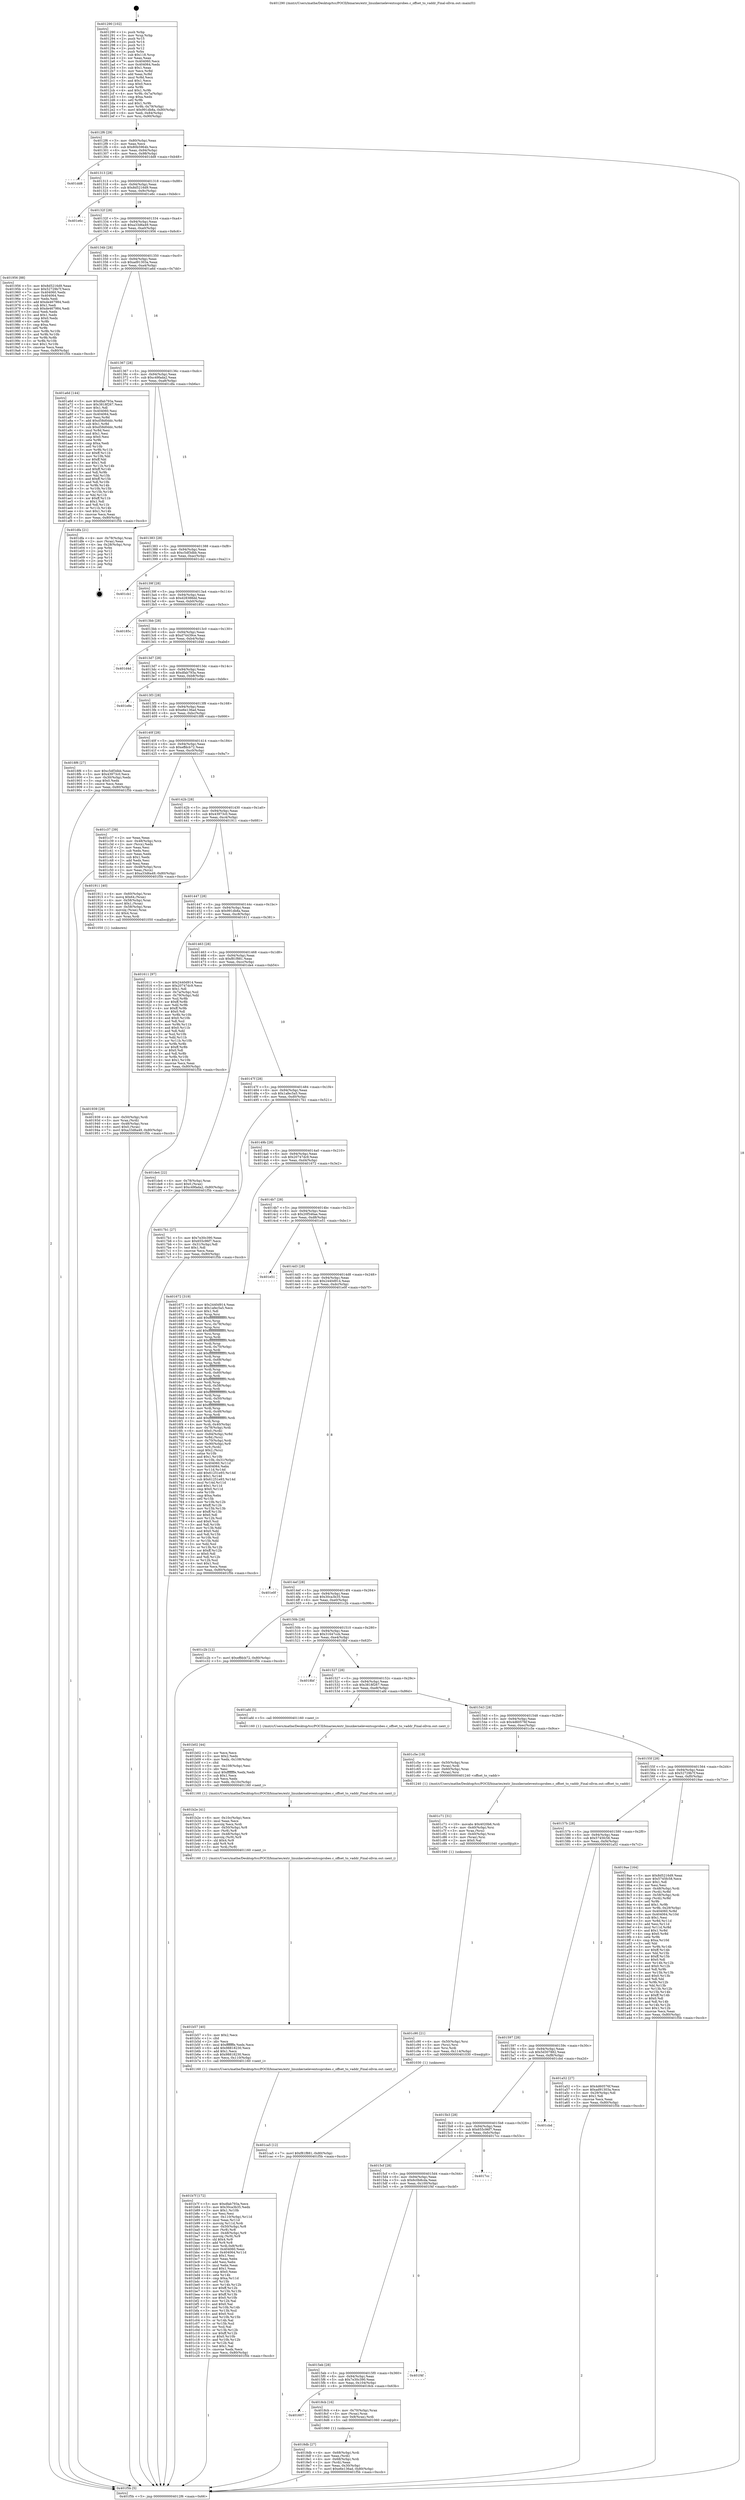 digraph "0x401290" {
  label = "0x401290 (/mnt/c/Users/mathe/Desktop/tcc/POCII/binaries/extr_linuxkerneleventsuprobes.c_offset_to_vaddr_Final-ollvm.out::main(0))"
  labelloc = "t"
  node[shape=record]

  Entry [label="",width=0.3,height=0.3,shape=circle,fillcolor=black,style=filled]
  "0x4012f6" [label="{
     0x4012f6 [29]\l
     | [instrs]\l
     &nbsp;&nbsp;0x4012f6 \<+3\>: mov -0x80(%rbp),%eax\l
     &nbsp;&nbsp;0x4012f9 \<+2\>: mov %eax,%ecx\l
     &nbsp;&nbsp;0x4012fb \<+6\>: sub $0x80b5964b,%ecx\l
     &nbsp;&nbsp;0x401301 \<+6\>: mov %eax,-0x94(%rbp)\l
     &nbsp;&nbsp;0x401307 \<+6\>: mov %ecx,-0x98(%rbp)\l
     &nbsp;&nbsp;0x40130d \<+6\>: je 0000000000401dd8 \<main+0xb48\>\l
  }"]
  "0x401dd8" [label="{
     0x401dd8\l
  }", style=dashed]
  "0x401313" [label="{
     0x401313 [28]\l
     | [instrs]\l
     &nbsp;&nbsp;0x401313 \<+5\>: jmp 0000000000401318 \<main+0x88\>\l
     &nbsp;&nbsp;0x401318 \<+6\>: mov -0x94(%rbp),%eax\l
     &nbsp;&nbsp;0x40131e \<+5\>: sub $0x8d5216d9,%eax\l
     &nbsp;&nbsp;0x401323 \<+6\>: mov %eax,-0x9c(%rbp)\l
     &nbsp;&nbsp;0x401329 \<+6\>: je 0000000000401e6c \<main+0xbdc\>\l
  }"]
  Exit [label="",width=0.3,height=0.3,shape=circle,fillcolor=black,style=filled,peripheries=2]
  "0x401e6c" [label="{
     0x401e6c\l
  }", style=dashed]
  "0x40132f" [label="{
     0x40132f [28]\l
     | [instrs]\l
     &nbsp;&nbsp;0x40132f \<+5\>: jmp 0000000000401334 \<main+0xa4\>\l
     &nbsp;&nbsp;0x401334 \<+6\>: mov -0x94(%rbp),%eax\l
     &nbsp;&nbsp;0x40133a \<+5\>: sub $0xa33d6a49,%eax\l
     &nbsp;&nbsp;0x40133f \<+6\>: mov %eax,-0xa0(%rbp)\l
     &nbsp;&nbsp;0x401345 \<+6\>: je 0000000000401956 \<main+0x6c6\>\l
  }"]
  "0x401ca5" [label="{
     0x401ca5 [12]\l
     | [instrs]\l
     &nbsp;&nbsp;0x401ca5 \<+7\>: movl $0xf81f881,-0x80(%rbp)\l
     &nbsp;&nbsp;0x401cac \<+5\>: jmp 0000000000401f5b \<main+0xccb\>\l
  }"]
  "0x401956" [label="{
     0x401956 [88]\l
     | [instrs]\l
     &nbsp;&nbsp;0x401956 \<+5\>: mov $0x8d5216d9,%eax\l
     &nbsp;&nbsp;0x40195b \<+5\>: mov $0x52729b7f,%ecx\l
     &nbsp;&nbsp;0x401960 \<+7\>: mov 0x404060,%edx\l
     &nbsp;&nbsp;0x401967 \<+7\>: mov 0x404064,%esi\l
     &nbsp;&nbsp;0x40196e \<+2\>: mov %edx,%edi\l
     &nbsp;&nbsp;0x401970 \<+6\>: add $0xde467984,%edi\l
     &nbsp;&nbsp;0x401976 \<+3\>: sub $0x1,%edi\l
     &nbsp;&nbsp;0x401979 \<+6\>: sub $0xde467984,%edi\l
     &nbsp;&nbsp;0x40197f \<+3\>: imul %edi,%edx\l
     &nbsp;&nbsp;0x401982 \<+3\>: and $0x1,%edx\l
     &nbsp;&nbsp;0x401985 \<+3\>: cmp $0x0,%edx\l
     &nbsp;&nbsp;0x401988 \<+4\>: sete %r8b\l
     &nbsp;&nbsp;0x40198c \<+3\>: cmp $0xa,%esi\l
     &nbsp;&nbsp;0x40198f \<+4\>: setl %r9b\l
     &nbsp;&nbsp;0x401993 \<+3\>: mov %r8b,%r10b\l
     &nbsp;&nbsp;0x401996 \<+3\>: and %r9b,%r10b\l
     &nbsp;&nbsp;0x401999 \<+3\>: xor %r9b,%r8b\l
     &nbsp;&nbsp;0x40199c \<+3\>: or %r8b,%r10b\l
     &nbsp;&nbsp;0x40199f \<+4\>: test $0x1,%r10b\l
     &nbsp;&nbsp;0x4019a3 \<+3\>: cmovne %ecx,%eax\l
     &nbsp;&nbsp;0x4019a6 \<+3\>: mov %eax,-0x80(%rbp)\l
     &nbsp;&nbsp;0x4019a9 \<+5\>: jmp 0000000000401f5b \<main+0xccb\>\l
  }"]
  "0x40134b" [label="{
     0x40134b [28]\l
     | [instrs]\l
     &nbsp;&nbsp;0x40134b \<+5\>: jmp 0000000000401350 \<main+0xc0\>\l
     &nbsp;&nbsp;0x401350 \<+6\>: mov -0x94(%rbp),%eax\l
     &nbsp;&nbsp;0x401356 \<+5\>: sub $0xad91303a,%eax\l
     &nbsp;&nbsp;0x40135b \<+6\>: mov %eax,-0xa4(%rbp)\l
     &nbsp;&nbsp;0x401361 \<+6\>: je 0000000000401a6d \<main+0x7dd\>\l
  }"]
  "0x401c90" [label="{
     0x401c90 [21]\l
     | [instrs]\l
     &nbsp;&nbsp;0x401c90 \<+4\>: mov -0x50(%rbp),%rsi\l
     &nbsp;&nbsp;0x401c94 \<+3\>: mov (%rsi),%rsi\l
     &nbsp;&nbsp;0x401c97 \<+3\>: mov %rsi,%rdi\l
     &nbsp;&nbsp;0x401c9a \<+6\>: mov %eax,-0x114(%rbp)\l
     &nbsp;&nbsp;0x401ca0 \<+5\>: call 0000000000401030 \<free@plt\>\l
     | [calls]\l
     &nbsp;&nbsp;0x401030 \{1\} (unknown)\l
  }"]
  "0x401a6d" [label="{
     0x401a6d [144]\l
     | [instrs]\l
     &nbsp;&nbsp;0x401a6d \<+5\>: mov $0xdfab793a,%eax\l
     &nbsp;&nbsp;0x401a72 \<+5\>: mov $0x3818f267,%ecx\l
     &nbsp;&nbsp;0x401a77 \<+2\>: mov $0x1,%dl\l
     &nbsp;&nbsp;0x401a79 \<+7\>: mov 0x404060,%esi\l
     &nbsp;&nbsp;0x401a80 \<+7\>: mov 0x404064,%edi\l
     &nbsp;&nbsp;0x401a87 \<+3\>: mov %esi,%r8d\l
     &nbsp;&nbsp;0x401a8a \<+7\>: add $0xd58d0ddc,%r8d\l
     &nbsp;&nbsp;0x401a91 \<+4\>: sub $0x1,%r8d\l
     &nbsp;&nbsp;0x401a95 \<+7\>: sub $0xd58d0ddc,%r8d\l
     &nbsp;&nbsp;0x401a9c \<+4\>: imul %r8d,%esi\l
     &nbsp;&nbsp;0x401aa0 \<+3\>: and $0x1,%esi\l
     &nbsp;&nbsp;0x401aa3 \<+3\>: cmp $0x0,%esi\l
     &nbsp;&nbsp;0x401aa6 \<+4\>: sete %r9b\l
     &nbsp;&nbsp;0x401aaa \<+3\>: cmp $0xa,%edi\l
     &nbsp;&nbsp;0x401aad \<+4\>: setl %r10b\l
     &nbsp;&nbsp;0x401ab1 \<+3\>: mov %r9b,%r11b\l
     &nbsp;&nbsp;0x401ab4 \<+4\>: xor $0xff,%r11b\l
     &nbsp;&nbsp;0x401ab8 \<+3\>: mov %r10b,%bl\l
     &nbsp;&nbsp;0x401abb \<+3\>: xor $0xff,%bl\l
     &nbsp;&nbsp;0x401abe \<+3\>: xor $0x1,%dl\l
     &nbsp;&nbsp;0x401ac1 \<+3\>: mov %r11b,%r14b\l
     &nbsp;&nbsp;0x401ac4 \<+4\>: and $0xff,%r14b\l
     &nbsp;&nbsp;0x401ac8 \<+3\>: and %dl,%r9b\l
     &nbsp;&nbsp;0x401acb \<+3\>: mov %bl,%r15b\l
     &nbsp;&nbsp;0x401ace \<+4\>: and $0xff,%r15b\l
     &nbsp;&nbsp;0x401ad2 \<+3\>: and %dl,%r10b\l
     &nbsp;&nbsp;0x401ad5 \<+3\>: or %r9b,%r14b\l
     &nbsp;&nbsp;0x401ad8 \<+3\>: or %r10b,%r15b\l
     &nbsp;&nbsp;0x401adb \<+3\>: xor %r15b,%r14b\l
     &nbsp;&nbsp;0x401ade \<+3\>: or %bl,%r11b\l
     &nbsp;&nbsp;0x401ae1 \<+4\>: xor $0xff,%r11b\l
     &nbsp;&nbsp;0x401ae5 \<+3\>: or $0x1,%dl\l
     &nbsp;&nbsp;0x401ae8 \<+3\>: and %dl,%r11b\l
     &nbsp;&nbsp;0x401aeb \<+3\>: or %r11b,%r14b\l
     &nbsp;&nbsp;0x401aee \<+4\>: test $0x1,%r14b\l
     &nbsp;&nbsp;0x401af2 \<+3\>: cmovne %ecx,%eax\l
     &nbsp;&nbsp;0x401af5 \<+3\>: mov %eax,-0x80(%rbp)\l
     &nbsp;&nbsp;0x401af8 \<+5\>: jmp 0000000000401f5b \<main+0xccb\>\l
  }"]
  "0x401367" [label="{
     0x401367 [28]\l
     | [instrs]\l
     &nbsp;&nbsp;0x401367 \<+5\>: jmp 000000000040136c \<main+0xdc\>\l
     &nbsp;&nbsp;0x40136c \<+6\>: mov -0x94(%rbp),%eax\l
     &nbsp;&nbsp;0x401372 \<+5\>: sub $0xc49fada2,%eax\l
     &nbsp;&nbsp;0x401377 \<+6\>: mov %eax,-0xa8(%rbp)\l
     &nbsp;&nbsp;0x40137d \<+6\>: je 0000000000401dfa \<main+0xb6a\>\l
  }"]
  "0x401c71" [label="{
     0x401c71 [31]\l
     | [instrs]\l
     &nbsp;&nbsp;0x401c71 \<+10\>: movabs $0x4020b6,%rdi\l
     &nbsp;&nbsp;0x401c7b \<+4\>: mov -0x40(%rbp),%rsi\l
     &nbsp;&nbsp;0x401c7f \<+3\>: mov %rax,(%rsi)\l
     &nbsp;&nbsp;0x401c82 \<+4\>: mov -0x40(%rbp),%rax\l
     &nbsp;&nbsp;0x401c86 \<+3\>: mov (%rax),%rsi\l
     &nbsp;&nbsp;0x401c89 \<+2\>: mov $0x0,%al\l
     &nbsp;&nbsp;0x401c8b \<+5\>: call 0000000000401040 \<printf@plt\>\l
     | [calls]\l
     &nbsp;&nbsp;0x401040 \{1\} (unknown)\l
  }"]
  "0x401dfa" [label="{
     0x401dfa [21]\l
     | [instrs]\l
     &nbsp;&nbsp;0x401dfa \<+4\>: mov -0x78(%rbp),%rax\l
     &nbsp;&nbsp;0x401dfe \<+2\>: mov (%rax),%eax\l
     &nbsp;&nbsp;0x401e00 \<+4\>: lea -0x28(%rbp),%rsp\l
     &nbsp;&nbsp;0x401e04 \<+1\>: pop %rbx\l
     &nbsp;&nbsp;0x401e05 \<+2\>: pop %r12\l
     &nbsp;&nbsp;0x401e07 \<+2\>: pop %r13\l
     &nbsp;&nbsp;0x401e09 \<+2\>: pop %r14\l
     &nbsp;&nbsp;0x401e0b \<+2\>: pop %r15\l
     &nbsp;&nbsp;0x401e0d \<+1\>: pop %rbp\l
     &nbsp;&nbsp;0x401e0e \<+1\>: ret\l
  }"]
  "0x401383" [label="{
     0x401383 [28]\l
     | [instrs]\l
     &nbsp;&nbsp;0x401383 \<+5\>: jmp 0000000000401388 \<main+0xf8\>\l
     &nbsp;&nbsp;0x401388 \<+6\>: mov -0x94(%rbp),%eax\l
     &nbsp;&nbsp;0x40138e \<+5\>: sub $0xc5df3dbb,%eax\l
     &nbsp;&nbsp;0x401393 \<+6\>: mov %eax,-0xac(%rbp)\l
     &nbsp;&nbsp;0x401399 \<+6\>: je 0000000000401cb1 \<main+0xa21\>\l
  }"]
  "0x401b7f" [label="{
     0x401b7f [172]\l
     | [instrs]\l
     &nbsp;&nbsp;0x401b7f \<+5\>: mov $0xdfab793a,%ecx\l
     &nbsp;&nbsp;0x401b84 \<+5\>: mov $0x30ca3b35,%edx\l
     &nbsp;&nbsp;0x401b89 \<+3\>: mov $0x1,%r10b\l
     &nbsp;&nbsp;0x401b8c \<+2\>: xor %esi,%esi\l
     &nbsp;&nbsp;0x401b8e \<+7\>: mov -0x110(%rbp),%r11d\l
     &nbsp;&nbsp;0x401b95 \<+4\>: imul %eax,%r11d\l
     &nbsp;&nbsp;0x401b99 \<+3\>: movslq %r11d,%rdi\l
     &nbsp;&nbsp;0x401b9c \<+4\>: mov -0x50(%rbp),%r8\l
     &nbsp;&nbsp;0x401ba0 \<+3\>: mov (%r8),%r8\l
     &nbsp;&nbsp;0x401ba3 \<+4\>: mov -0x48(%rbp),%r9\l
     &nbsp;&nbsp;0x401ba7 \<+3\>: movslq (%r9),%r9\l
     &nbsp;&nbsp;0x401baa \<+4\>: shl $0x4,%r9\l
     &nbsp;&nbsp;0x401bae \<+3\>: add %r9,%r8\l
     &nbsp;&nbsp;0x401bb1 \<+4\>: mov %rdi,0x8(%r8)\l
     &nbsp;&nbsp;0x401bb5 \<+7\>: mov 0x404060,%eax\l
     &nbsp;&nbsp;0x401bbc \<+8\>: mov 0x404064,%r11d\l
     &nbsp;&nbsp;0x401bc4 \<+3\>: sub $0x1,%esi\l
     &nbsp;&nbsp;0x401bc7 \<+2\>: mov %eax,%ebx\l
     &nbsp;&nbsp;0x401bc9 \<+2\>: add %esi,%ebx\l
     &nbsp;&nbsp;0x401bcb \<+3\>: imul %ebx,%eax\l
     &nbsp;&nbsp;0x401bce \<+3\>: and $0x1,%eax\l
     &nbsp;&nbsp;0x401bd1 \<+3\>: cmp $0x0,%eax\l
     &nbsp;&nbsp;0x401bd4 \<+4\>: sete %r14b\l
     &nbsp;&nbsp;0x401bd8 \<+4\>: cmp $0xa,%r11d\l
     &nbsp;&nbsp;0x401bdc \<+4\>: setl %r15b\l
     &nbsp;&nbsp;0x401be0 \<+3\>: mov %r14b,%r12b\l
     &nbsp;&nbsp;0x401be3 \<+4\>: xor $0xff,%r12b\l
     &nbsp;&nbsp;0x401be7 \<+3\>: mov %r15b,%r13b\l
     &nbsp;&nbsp;0x401bea \<+4\>: xor $0xff,%r13b\l
     &nbsp;&nbsp;0x401bee \<+4\>: xor $0x0,%r10b\l
     &nbsp;&nbsp;0x401bf2 \<+3\>: mov %r12b,%al\l
     &nbsp;&nbsp;0x401bf5 \<+2\>: and $0x0,%al\l
     &nbsp;&nbsp;0x401bf7 \<+3\>: and %r10b,%r14b\l
     &nbsp;&nbsp;0x401bfa \<+3\>: mov %r13b,%sil\l
     &nbsp;&nbsp;0x401bfd \<+4\>: and $0x0,%sil\l
     &nbsp;&nbsp;0x401c01 \<+3\>: and %r10b,%r15b\l
     &nbsp;&nbsp;0x401c04 \<+3\>: or %r14b,%al\l
     &nbsp;&nbsp;0x401c07 \<+3\>: or %r15b,%sil\l
     &nbsp;&nbsp;0x401c0a \<+3\>: xor %sil,%al\l
     &nbsp;&nbsp;0x401c0d \<+3\>: or %r13b,%r12b\l
     &nbsp;&nbsp;0x401c10 \<+4\>: xor $0xff,%r12b\l
     &nbsp;&nbsp;0x401c14 \<+4\>: or $0x0,%r10b\l
     &nbsp;&nbsp;0x401c18 \<+3\>: and %r10b,%r12b\l
     &nbsp;&nbsp;0x401c1b \<+3\>: or %r12b,%al\l
     &nbsp;&nbsp;0x401c1e \<+2\>: test $0x1,%al\l
     &nbsp;&nbsp;0x401c20 \<+3\>: cmovne %edx,%ecx\l
     &nbsp;&nbsp;0x401c23 \<+3\>: mov %ecx,-0x80(%rbp)\l
     &nbsp;&nbsp;0x401c26 \<+5\>: jmp 0000000000401f5b \<main+0xccb\>\l
  }"]
  "0x401cb1" [label="{
     0x401cb1\l
  }", style=dashed]
  "0x40139f" [label="{
     0x40139f [28]\l
     | [instrs]\l
     &nbsp;&nbsp;0x40139f \<+5\>: jmp 00000000004013a4 \<main+0x114\>\l
     &nbsp;&nbsp;0x4013a4 \<+6\>: mov -0x94(%rbp),%eax\l
     &nbsp;&nbsp;0x4013aa \<+5\>: sub $0xd28388dd,%eax\l
     &nbsp;&nbsp;0x4013af \<+6\>: mov %eax,-0xb0(%rbp)\l
     &nbsp;&nbsp;0x4013b5 \<+6\>: je 000000000040185c \<main+0x5cc\>\l
  }"]
  "0x401b57" [label="{
     0x401b57 [40]\l
     | [instrs]\l
     &nbsp;&nbsp;0x401b57 \<+5\>: mov $0x2,%ecx\l
     &nbsp;&nbsp;0x401b5c \<+1\>: cltd\l
     &nbsp;&nbsp;0x401b5d \<+2\>: idiv %ecx\l
     &nbsp;&nbsp;0x401b5f \<+6\>: imul $0xfffffffe,%edx,%ecx\l
     &nbsp;&nbsp;0x401b65 \<+6\>: add $0x98818230,%ecx\l
     &nbsp;&nbsp;0x401b6b \<+3\>: add $0x1,%ecx\l
     &nbsp;&nbsp;0x401b6e \<+6\>: sub $0x98818230,%ecx\l
     &nbsp;&nbsp;0x401b74 \<+6\>: mov %ecx,-0x110(%rbp)\l
     &nbsp;&nbsp;0x401b7a \<+5\>: call 0000000000401160 \<next_i\>\l
     | [calls]\l
     &nbsp;&nbsp;0x401160 \{1\} (/mnt/c/Users/mathe/Desktop/tcc/POCII/binaries/extr_linuxkerneleventsuprobes.c_offset_to_vaddr_Final-ollvm.out::next_i)\l
  }"]
  "0x40185c" [label="{
     0x40185c\l
  }", style=dashed]
  "0x4013bb" [label="{
     0x4013bb [28]\l
     | [instrs]\l
     &nbsp;&nbsp;0x4013bb \<+5\>: jmp 00000000004013c0 \<main+0x130\>\l
     &nbsp;&nbsp;0x4013c0 \<+6\>: mov -0x94(%rbp),%eax\l
     &nbsp;&nbsp;0x4013c6 \<+5\>: sub $0xd74439ce,%eax\l
     &nbsp;&nbsp;0x4013cb \<+6\>: mov %eax,-0xb4(%rbp)\l
     &nbsp;&nbsp;0x4013d1 \<+6\>: je 0000000000401d4d \<main+0xabd\>\l
  }"]
  "0x401b2e" [label="{
     0x401b2e [41]\l
     | [instrs]\l
     &nbsp;&nbsp;0x401b2e \<+6\>: mov -0x10c(%rbp),%ecx\l
     &nbsp;&nbsp;0x401b34 \<+3\>: imul %eax,%ecx\l
     &nbsp;&nbsp;0x401b37 \<+3\>: movslq %ecx,%rdi\l
     &nbsp;&nbsp;0x401b3a \<+4\>: mov -0x50(%rbp),%r8\l
     &nbsp;&nbsp;0x401b3e \<+3\>: mov (%r8),%r8\l
     &nbsp;&nbsp;0x401b41 \<+4\>: mov -0x48(%rbp),%r9\l
     &nbsp;&nbsp;0x401b45 \<+3\>: movslq (%r9),%r9\l
     &nbsp;&nbsp;0x401b48 \<+4\>: shl $0x4,%r9\l
     &nbsp;&nbsp;0x401b4c \<+3\>: add %r9,%r8\l
     &nbsp;&nbsp;0x401b4f \<+3\>: mov %rdi,(%r8)\l
     &nbsp;&nbsp;0x401b52 \<+5\>: call 0000000000401160 \<next_i\>\l
     | [calls]\l
     &nbsp;&nbsp;0x401160 \{1\} (/mnt/c/Users/mathe/Desktop/tcc/POCII/binaries/extr_linuxkerneleventsuprobes.c_offset_to_vaddr_Final-ollvm.out::next_i)\l
  }"]
  "0x401d4d" [label="{
     0x401d4d\l
  }", style=dashed]
  "0x4013d7" [label="{
     0x4013d7 [28]\l
     | [instrs]\l
     &nbsp;&nbsp;0x4013d7 \<+5\>: jmp 00000000004013dc \<main+0x14c\>\l
     &nbsp;&nbsp;0x4013dc \<+6\>: mov -0x94(%rbp),%eax\l
     &nbsp;&nbsp;0x4013e2 \<+5\>: sub $0xdfab793a,%eax\l
     &nbsp;&nbsp;0x4013e7 \<+6\>: mov %eax,-0xb8(%rbp)\l
     &nbsp;&nbsp;0x4013ed \<+6\>: je 0000000000401e8e \<main+0xbfe\>\l
  }"]
  "0x401b02" [label="{
     0x401b02 [44]\l
     | [instrs]\l
     &nbsp;&nbsp;0x401b02 \<+2\>: xor %ecx,%ecx\l
     &nbsp;&nbsp;0x401b04 \<+5\>: mov $0x2,%edx\l
     &nbsp;&nbsp;0x401b09 \<+6\>: mov %edx,-0x108(%rbp)\l
     &nbsp;&nbsp;0x401b0f \<+1\>: cltd\l
     &nbsp;&nbsp;0x401b10 \<+6\>: mov -0x108(%rbp),%esi\l
     &nbsp;&nbsp;0x401b16 \<+2\>: idiv %esi\l
     &nbsp;&nbsp;0x401b18 \<+6\>: imul $0xfffffffe,%edx,%edx\l
     &nbsp;&nbsp;0x401b1e \<+3\>: sub $0x1,%ecx\l
     &nbsp;&nbsp;0x401b21 \<+2\>: sub %ecx,%edx\l
     &nbsp;&nbsp;0x401b23 \<+6\>: mov %edx,-0x10c(%rbp)\l
     &nbsp;&nbsp;0x401b29 \<+5\>: call 0000000000401160 \<next_i\>\l
     | [calls]\l
     &nbsp;&nbsp;0x401160 \{1\} (/mnt/c/Users/mathe/Desktop/tcc/POCII/binaries/extr_linuxkerneleventsuprobes.c_offset_to_vaddr_Final-ollvm.out::next_i)\l
  }"]
  "0x401e8e" [label="{
     0x401e8e\l
  }", style=dashed]
  "0x4013f3" [label="{
     0x4013f3 [28]\l
     | [instrs]\l
     &nbsp;&nbsp;0x4013f3 \<+5\>: jmp 00000000004013f8 \<main+0x168\>\l
     &nbsp;&nbsp;0x4013f8 \<+6\>: mov -0x94(%rbp),%eax\l
     &nbsp;&nbsp;0x4013fe \<+5\>: sub $0xe6e136ad,%eax\l
     &nbsp;&nbsp;0x401403 \<+6\>: mov %eax,-0xbc(%rbp)\l
     &nbsp;&nbsp;0x401409 \<+6\>: je 00000000004018f6 \<main+0x666\>\l
  }"]
  "0x401939" [label="{
     0x401939 [29]\l
     | [instrs]\l
     &nbsp;&nbsp;0x401939 \<+4\>: mov -0x50(%rbp),%rdi\l
     &nbsp;&nbsp;0x40193d \<+3\>: mov %rax,(%rdi)\l
     &nbsp;&nbsp;0x401940 \<+4\>: mov -0x48(%rbp),%rax\l
     &nbsp;&nbsp;0x401944 \<+6\>: movl $0x0,(%rax)\l
     &nbsp;&nbsp;0x40194a \<+7\>: movl $0xa33d6a49,-0x80(%rbp)\l
     &nbsp;&nbsp;0x401951 \<+5\>: jmp 0000000000401f5b \<main+0xccb\>\l
  }"]
  "0x4018f6" [label="{
     0x4018f6 [27]\l
     | [instrs]\l
     &nbsp;&nbsp;0x4018f6 \<+5\>: mov $0xc5df3dbb,%eax\l
     &nbsp;&nbsp;0x4018fb \<+5\>: mov $0x43973c0,%ecx\l
     &nbsp;&nbsp;0x401900 \<+3\>: mov -0x30(%rbp),%edx\l
     &nbsp;&nbsp;0x401903 \<+3\>: cmp $0x0,%edx\l
     &nbsp;&nbsp;0x401906 \<+3\>: cmove %ecx,%eax\l
     &nbsp;&nbsp;0x401909 \<+3\>: mov %eax,-0x80(%rbp)\l
     &nbsp;&nbsp;0x40190c \<+5\>: jmp 0000000000401f5b \<main+0xccb\>\l
  }"]
  "0x40140f" [label="{
     0x40140f [28]\l
     | [instrs]\l
     &nbsp;&nbsp;0x40140f \<+5\>: jmp 0000000000401414 \<main+0x184\>\l
     &nbsp;&nbsp;0x401414 \<+6\>: mov -0x94(%rbp),%eax\l
     &nbsp;&nbsp;0x40141a \<+5\>: sub $0xeffdcb72,%eax\l
     &nbsp;&nbsp;0x40141f \<+6\>: mov %eax,-0xc0(%rbp)\l
     &nbsp;&nbsp;0x401425 \<+6\>: je 0000000000401c37 \<main+0x9a7\>\l
  }"]
  "0x4018db" [label="{
     0x4018db [27]\l
     | [instrs]\l
     &nbsp;&nbsp;0x4018db \<+4\>: mov -0x68(%rbp),%rdi\l
     &nbsp;&nbsp;0x4018df \<+2\>: mov %eax,(%rdi)\l
     &nbsp;&nbsp;0x4018e1 \<+4\>: mov -0x68(%rbp),%rdi\l
     &nbsp;&nbsp;0x4018e5 \<+2\>: mov (%rdi),%eax\l
     &nbsp;&nbsp;0x4018e7 \<+3\>: mov %eax,-0x30(%rbp)\l
     &nbsp;&nbsp;0x4018ea \<+7\>: movl $0xe6e136ad,-0x80(%rbp)\l
     &nbsp;&nbsp;0x4018f1 \<+5\>: jmp 0000000000401f5b \<main+0xccb\>\l
  }"]
  "0x401c37" [label="{
     0x401c37 [39]\l
     | [instrs]\l
     &nbsp;&nbsp;0x401c37 \<+2\>: xor %eax,%eax\l
     &nbsp;&nbsp;0x401c39 \<+4\>: mov -0x48(%rbp),%rcx\l
     &nbsp;&nbsp;0x401c3d \<+2\>: mov (%rcx),%edx\l
     &nbsp;&nbsp;0x401c3f \<+2\>: mov %eax,%esi\l
     &nbsp;&nbsp;0x401c41 \<+2\>: sub %edx,%esi\l
     &nbsp;&nbsp;0x401c43 \<+2\>: mov %eax,%edx\l
     &nbsp;&nbsp;0x401c45 \<+3\>: sub $0x1,%edx\l
     &nbsp;&nbsp;0x401c48 \<+2\>: add %edx,%esi\l
     &nbsp;&nbsp;0x401c4a \<+2\>: sub %esi,%eax\l
     &nbsp;&nbsp;0x401c4c \<+4\>: mov -0x48(%rbp),%rcx\l
     &nbsp;&nbsp;0x401c50 \<+2\>: mov %eax,(%rcx)\l
     &nbsp;&nbsp;0x401c52 \<+7\>: movl $0xa33d6a49,-0x80(%rbp)\l
     &nbsp;&nbsp;0x401c59 \<+5\>: jmp 0000000000401f5b \<main+0xccb\>\l
  }"]
  "0x40142b" [label="{
     0x40142b [28]\l
     | [instrs]\l
     &nbsp;&nbsp;0x40142b \<+5\>: jmp 0000000000401430 \<main+0x1a0\>\l
     &nbsp;&nbsp;0x401430 \<+6\>: mov -0x94(%rbp),%eax\l
     &nbsp;&nbsp;0x401436 \<+5\>: sub $0x43973c0,%eax\l
     &nbsp;&nbsp;0x40143b \<+6\>: mov %eax,-0xc4(%rbp)\l
     &nbsp;&nbsp;0x401441 \<+6\>: je 0000000000401911 \<main+0x681\>\l
  }"]
  "0x401607" [label="{
     0x401607\l
  }", style=dashed]
  "0x401911" [label="{
     0x401911 [40]\l
     | [instrs]\l
     &nbsp;&nbsp;0x401911 \<+4\>: mov -0x60(%rbp),%rax\l
     &nbsp;&nbsp;0x401915 \<+7\>: movq $0x64,(%rax)\l
     &nbsp;&nbsp;0x40191c \<+4\>: mov -0x58(%rbp),%rax\l
     &nbsp;&nbsp;0x401920 \<+6\>: movl $0x1,(%rax)\l
     &nbsp;&nbsp;0x401926 \<+4\>: mov -0x58(%rbp),%rax\l
     &nbsp;&nbsp;0x40192a \<+3\>: movslq (%rax),%rax\l
     &nbsp;&nbsp;0x40192d \<+4\>: shl $0x4,%rax\l
     &nbsp;&nbsp;0x401931 \<+3\>: mov %rax,%rdi\l
     &nbsp;&nbsp;0x401934 \<+5\>: call 0000000000401050 \<malloc@plt\>\l
     | [calls]\l
     &nbsp;&nbsp;0x401050 \{1\} (unknown)\l
  }"]
  "0x401447" [label="{
     0x401447 [28]\l
     | [instrs]\l
     &nbsp;&nbsp;0x401447 \<+5\>: jmp 000000000040144c \<main+0x1bc\>\l
     &nbsp;&nbsp;0x40144c \<+6\>: mov -0x94(%rbp),%eax\l
     &nbsp;&nbsp;0x401452 \<+5\>: sub $0x991db8a,%eax\l
     &nbsp;&nbsp;0x401457 \<+6\>: mov %eax,-0xc8(%rbp)\l
     &nbsp;&nbsp;0x40145d \<+6\>: je 0000000000401611 \<main+0x381\>\l
  }"]
  "0x4018cb" [label="{
     0x4018cb [16]\l
     | [instrs]\l
     &nbsp;&nbsp;0x4018cb \<+4\>: mov -0x70(%rbp),%rax\l
     &nbsp;&nbsp;0x4018cf \<+3\>: mov (%rax),%rax\l
     &nbsp;&nbsp;0x4018d2 \<+4\>: mov 0x8(%rax),%rdi\l
     &nbsp;&nbsp;0x4018d6 \<+5\>: call 0000000000401060 \<atoi@plt\>\l
     | [calls]\l
     &nbsp;&nbsp;0x401060 \{1\} (unknown)\l
  }"]
  "0x401611" [label="{
     0x401611 [97]\l
     | [instrs]\l
     &nbsp;&nbsp;0x401611 \<+5\>: mov $0x2440d914,%eax\l
     &nbsp;&nbsp;0x401616 \<+5\>: mov $0x20747dc9,%ecx\l
     &nbsp;&nbsp;0x40161b \<+2\>: mov $0x1,%dl\l
     &nbsp;&nbsp;0x40161d \<+4\>: mov -0x7a(%rbp),%sil\l
     &nbsp;&nbsp;0x401621 \<+4\>: mov -0x79(%rbp),%dil\l
     &nbsp;&nbsp;0x401625 \<+3\>: mov %sil,%r8b\l
     &nbsp;&nbsp;0x401628 \<+4\>: xor $0xff,%r8b\l
     &nbsp;&nbsp;0x40162c \<+3\>: mov %dil,%r9b\l
     &nbsp;&nbsp;0x40162f \<+4\>: xor $0xff,%r9b\l
     &nbsp;&nbsp;0x401633 \<+3\>: xor $0x0,%dl\l
     &nbsp;&nbsp;0x401636 \<+3\>: mov %r8b,%r10b\l
     &nbsp;&nbsp;0x401639 \<+4\>: and $0x0,%r10b\l
     &nbsp;&nbsp;0x40163d \<+3\>: and %dl,%sil\l
     &nbsp;&nbsp;0x401640 \<+3\>: mov %r9b,%r11b\l
     &nbsp;&nbsp;0x401643 \<+4\>: and $0x0,%r11b\l
     &nbsp;&nbsp;0x401647 \<+3\>: and %dl,%dil\l
     &nbsp;&nbsp;0x40164a \<+3\>: or %sil,%r10b\l
     &nbsp;&nbsp;0x40164d \<+3\>: or %dil,%r11b\l
     &nbsp;&nbsp;0x401650 \<+3\>: xor %r11b,%r10b\l
     &nbsp;&nbsp;0x401653 \<+3\>: or %r9b,%r8b\l
     &nbsp;&nbsp;0x401656 \<+4\>: xor $0xff,%r8b\l
     &nbsp;&nbsp;0x40165a \<+3\>: or $0x0,%dl\l
     &nbsp;&nbsp;0x40165d \<+3\>: and %dl,%r8b\l
     &nbsp;&nbsp;0x401660 \<+3\>: or %r8b,%r10b\l
     &nbsp;&nbsp;0x401663 \<+4\>: test $0x1,%r10b\l
     &nbsp;&nbsp;0x401667 \<+3\>: cmovne %ecx,%eax\l
     &nbsp;&nbsp;0x40166a \<+3\>: mov %eax,-0x80(%rbp)\l
     &nbsp;&nbsp;0x40166d \<+5\>: jmp 0000000000401f5b \<main+0xccb\>\l
  }"]
  "0x401463" [label="{
     0x401463 [28]\l
     | [instrs]\l
     &nbsp;&nbsp;0x401463 \<+5\>: jmp 0000000000401468 \<main+0x1d8\>\l
     &nbsp;&nbsp;0x401468 \<+6\>: mov -0x94(%rbp),%eax\l
     &nbsp;&nbsp;0x40146e \<+5\>: sub $0xf81f881,%eax\l
     &nbsp;&nbsp;0x401473 \<+6\>: mov %eax,-0xcc(%rbp)\l
     &nbsp;&nbsp;0x401479 \<+6\>: je 0000000000401de4 \<main+0xb54\>\l
  }"]
  "0x401f5b" [label="{
     0x401f5b [5]\l
     | [instrs]\l
     &nbsp;&nbsp;0x401f5b \<+5\>: jmp 00000000004012f6 \<main+0x66\>\l
  }"]
  "0x401290" [label="{
     0x401290 [102]\l
     | [instrs]\l
     &nbsp;&nbsp;0x401290 \<+1\>: push %rbp\l
     &nbsp;&nbsp;0x401291 \<+3\>: mov %rsp,%rbp\l
     &nbsp;&nbsp;0x401294 \<+2\>: push %r15\l
     &nbsp;&nbsp;0x401296 \<+2\>: push %r14\l
     &nbsp;&nbsp;0x401298 \<+2\>: push %r13\l
     &nbsp;&nbsp;0x40129a \<+2\>: push %r12\l
     &nbsp;&nbsp;0x40129c \<+1\>: push %rbx\l
     &nbsp;&nbsp;0x40129d \<+7\>: sub $0x118,%rsp\l
     &nbsp;&nbsp;0x4012a4 \<+2\>: xor %eax,%eax\l
     &nbsp;&nbsp;0x4012a6 \<+7\>: mov 0x404060,%ecx\l
     &nbsp;&nbsp;0x4012ad \<+7\>: mov 0x404064,%edx\l
     &nbsp;&nbsp;0x4012b4 \<+3\>: sub $0x1,%eax\l
     &nbsp;&nbsp;0x4012b7 \<+3\>: mov %ecx,%r8d\l
     &nbsp;&nbsp;0x4012ba \<+3\>: add %eax,%r8d\l
     &nbsp;&nbsp;0x4012bd \<+4\>: imul %r8d,%ecx\l
     &nbsp;&nbsp;0x4012c1 \<+3\>: and $0x1,%ecx\l
     &nbsp;&nbsp;0x4012c4 \<+3\>: cmp $0x0,%ecx\l
     &nbsp;&nbsp;0x4012c7 \<+4\>: sete %r9b\l
     &nbsp;&nbsp;0x4012cb \<+4\>: and $0x1,%r9b\l
     &nbsp;&nbsp;0x4012cf \<+4\>: mov %r9b,-0x7a(%rbp)\l
     &nbsp;&nbsp;0x4012d3 \<+3\>: cmp $0xa,%edx\l
     &nbsp;&nbsp;0x4012d6 \<+4\>: setl %r9b\l
     &nbsp;&nbsp;0x4012da \<+4\>: and $0x1,%r9b\l
     &nbsp;&nbsp;0x4012de \<+4\>: mov %r9b,-0x79(%rbp)\l
     &nbsp;&nbsp;0x4012e2 \<+7\>: movl $0x991db8a,-0x80(%rbp)\l
     &nbsp;&nbsp;0x4012e9 \<+6\>: mov %edi,-0x84(%rbp)\l
     &nbsp;&nbsp;0x4012ef \<+7\>: mov %rsi,-0x90(%rbp)\l
  }"]
  "0x4015eb" [label="{
     0x4015eb [28]\l
     | [instrs]\l
     &nbsp;&nbsp;0x4015eb \<+5\>: jmp 00000000004015f0 \<main+0x360\>\l
     &nbsp;&nbsp;0x4015f0 \<+6\>: mov -0x94(%rbp),%eax\l
     &nbsp;&nbsp;0x4015f6 \<+5\>: sub $0x7e30c390,%eax\l
     &nbsp;&nbsp;0x4015fb \<+6\>: mov %eax,-0x104(%rbp)\l
     &nbsp;&nbsp;0x401601 \<+6\>: je 00000000004018cb \<main+0x63b\>\l
  }"]
  "0x401de4" [label="{
     0x401de4 [22]\l
     | [instrs]\l
     &nbsp;&nbsp;0x401de4 \<+4\>: mov -0x78(%rbp),%rax\l
     &nbsp;&nbsp;0x401de8 \<+6\>: movl $0x0,(%rax)\l
     &nbsp;&nbsp;0x401dee \<+7\>: movl $0xc49fada2,-0x80(%rbp)\l
     &nbsp;&nbsp;0x401df5 \<+5\>: jmp 0000000000401f5b \<main+0xccb\>\l
  }"]
  "0x40147f" [label="{
     0x40147f [28]\l
     | [instrs]\l
     &nbsp;&nbsp;0x40147f \<+5\>: jmp 0000000000401484 \<main+0x1f4\>\l
     &nbsp;&nbsp;0x401484 \<+6\>: mov -0x94(%rbp),%eax\l
     &nbsp;&nbsp;0x40148a \<+5\>: sub $0x1afec5a5,%eax\l
     &nbsp;&nbsp;0x40148f \<+6\>: mov %eax,-0xd0(%rbp)\l
     &nbsp;&nbsp;0x401495 \<+6\>: je 00000000004017b1 \<main+0x521\>\l
  }"]
  "0x401f4f" [label="{
     0x401f4f\l
  }", style=dashed]
  "0x4017b1" [label="{
     0x4017b1 [27]\l
     | [instrs]\l
     &nbsp;&nbsp;0x4017b1 \<+5\>: mov $0x7e30c390,%eax\l
     &nbsp;&nbsp;0x4017b6 \<+5\>: mov $0x655c96f7,%ecx\l
     &nbsp;&nbsp;0x4017bb \<+3\>: mov -0x31(%rbp),%dl\l
     &nbsp;&nbsp;0x4017be \<+3\>: test $0x1,%dl\l
     &nbsp;&nbsp;0x4017c1 \<+3\>: cmovne %ecx,%eax\l
     &nbsp;&nbsp;0x4017c4 \<+3\>: mov %eax,-0x80(%rbp)\l
     &nbsp;&nbsp;0x4017c7 \<+5\>: jmp 0000000000401f5b \<main+0xccb\>\l
  }"]
  "0x40149b" [label="{
     0x40149b [28]\l
     | [instrs]\l
     &nbsp;&nbsp;0x40149b \<+5\>: jmp 00000000004014a0 \<main+0x210\>\l
     &nbsp;&nbsp;0x4014a0 \<+6\>: mov -0x94(%rbp),%eax\l
     &nbsp;&nbsp;0x4014a6 \<+5\>: sub $0x20747dc9,%eax\l
     &nbsp;&nbsp;0x4014ab \<+6\>: mov %eax,-0xd4(%rbp)\l
     &nbsp;&nbsp;0x4014b1 \<+6\>: je 0000000000401672 \<main+0x3e2\>\l
  }"]
  "0x4015cf" [label="{
     0x4015cf [28]\l
     | [instrs]\l
     &nbsp;&nbsp;0x4015cf \<+5\>: jmp 00000000004015d4 \<main+0x344\>\l
     &nbsp;&nbsp;0x4015d4 \<+6\>: mov -0x94(%rbp),%eax\l
     &nbsp;&nbsp;0x4015da \<+5\>: sub $0x6c0b8cda,%eax\l
     &nbsp;&nbsp;0x4015df \<+6\>: mov %eax,-0x100(%rbp)\l
     &nbsp;&nbsp;0x4015e5 \<+6\>: je 0000000000401f4f \<main+0xcbf\>\l
  }"]
  "0x401672" [label="{
     0x401672 [319]\l
     | [instrs]\l
     &nbsp;&nbsp;0x401672 \<+5\>: mov $0x2440d914,%eax\l
     &nbsp;&nbsp;0x401677 \<+5\>: mov $0x1afec5a5,%ecx\l
     &nbsp;&nbsp;0x40167c \<+2\>: mov $0x1,%dl\l
     &nbsp;&nbsp;0x40167e \<+3\>: mov %rsp,%rsi\l
     &nbsp;&nbsp;0x401681 \<+4\>: add $0xfffffffffffffff0,%rsi\l
     &nbsp;&nbsp;0x401685 \<+3\>: mov %rsi,%rsp\l
     &nbsp;&nbsp;0x401688 \<+4\>: mov %rsi,-0x78(%rbp)\l
     &nbsp;&nbsp;0x40168c \<+3\>: mov %rsp,%rsi\l
     &nbsp;&nbsp;0x40168f \<+4\>: add $0xfffffffffffffff0,%rsi\l
     &nbsp;&nbsp;0x401693 \<+3\>: mov %rsi,%rsp\l
     &nbsp;&nbsp;0x401696 \<+3\>: mov %rsp,%rdi\l
     &nbsp;&nbsp;0x401699 \<+4\>: add $0xfffffffffffffff0,%rdi\l
     &nbsp;&nbsp;0x40169d \<+3\>: mov %rdi,%rsp\l
     &nbsp;&nbsp;0x4016a0 \<+4\>: mov %rdi,-0x70(%rbp)\l
     &nbsp;&nbsp;0x4016a4 \<+3\>: mov %rsp,%rdi\l
     &nbsp;&nbsp;0x4016a7 \<+4\>: add $0xfffffffffffffff0,%rdi\l
     &nbsp;&nbsp;0x4016ab \<+3\>: mov %rdi,%rsp\l
     &nbsp;&nbsp;0x4016ae \<+4\>: mov %rdi,-0x68(%rbp)\l
     &nbsp;&nbsp;0x4016b2 \<+3\>: mov %rsp,%rdi\l
     &nbsp;&nbsp;0x4016b5 \<+4\>: add $0xfffffffffffffff0,%rdi\l
     &nbsp;&nbsp;0x4016b9 \<+3\>: mov %rdi,%rsp\l
     &nbsp;&nbsp;0x4016bc \<+4\>: mov %rdi,-0x60(%rbp)\l
     &nbsp;&nbsp;0x4016c0 \<+3\>: mov %rsp,%rdi\l
     &nbsp;&nbsp;0x4016c3 \<+4\>: add $0xfffffffffffffff0,%rdi\l
     &nbsp;&nbsp;0x4016c7 \<+3\>: mov %rdi,%rsp\l
     &nbsp;&nbsp;0x4016ca \<+4\>: mov %rdi,-0x58(%rbp)\l
     &nbsp;&nbsp;0x4016ce \<+3\>: mov %rsp,%rdi\l
     &nbsp;&nbsp;0x4016d1 \<+4\>: add $0xfffffffffffffff0,%rdi\l
     &nbsp;&nbsp;0x4016d5 \<+3\>: mov %rdi,%rsp\l
     &nbsp;&nbsp;0x4016d8 \<+4\>: mov %rdi,-0x50(%rbp)\l
     &nbsp;&nbsp;0x4016dc \<+3\>: mov %rsp,%rdi\l
     &nbsp;&nbsp;0x4016df \<+4\>: add $0xfffffffffffffff0,%rdi\l
     &nbsp;&nbsp;0x4016e3 \<+3\>: mov %rdi,%rsp\l
     &nbsp;&nbsp;0x4016e6 \<+4\>: mov %rdi,-0x48(%rbp)\l
     &nbsp;&nbsp;0x4016ea \<+3\>: mov %rsp,%rdi\l
     &nbsp;&nbsp;0x4016ed \<+4\>: add $0xfffffffffffffff0,%rdi\l
     &nbsp;&nbsp;0x4016f1 \<+3\>: mov %rdi,%rsp\l
     &nbsp;&nbsp;0x4016f4 \<+4\>: mov %rdi,-0x40(%rbp)\l
     &nbsp;&nbsp;0x4016f8 \<+4\>: mov -0x78(%rbp),%rdi\l
     &nbsp;&nbsp;0x4016fc \<+6\>: movl $0x0,(%rdi)\l
     &nbsp;&nbsp;0x401702 \<+7\>: mov -0x84(%rbp),%r8d\l
     &nbsp;&nbsp;0x401709 \<+3\>: mov %r8d,(%rsi)\l
     &nbsp;&nbsp;0x40170c \<+4\>: mov -0x70(%rbp),%rdi\l
     &nbsp;&nbsp;0x401710 \<+7\>: mov -0x90(%rbp),%r9\l
     &nbsp;&nbsp;0x401717 \<+3\>: mov %r9,(%rdi)\l
     &nbsp;&nbsp;0x40171a \<+3\>: cmpl $0x2,(%rsi)\l
     &nbsp;&nbsp;0x40171d \<+4\>: setne %r10b\l
     &nbsp;&nbsp;0x401721 \<+4\>: and $0x1,%r10b\l
     &nbsp;&nbsp;0x401725 \<+4\>: mov %r10b,-0x31(%rbp)\l
     &nbsp;&nbsp;0x401729 \<+8\>: mov 0x404060,%r11d\l
     &nbsp;&nbsp;0x401731 \<+7\>: mov 0x404064,%ebx\l
     &nbsp;&nbsp;0x401738 \<+3\>: mov %r11d,%r14d\l
     &nbsp;&nbsp;0x40173b \<+7\>: add $0x61251e93,%r14d\l
     &nbsp;&nbsp;0x401742 \<+4\>: sub $0x1,%r14d\l
     &nbsp;&nbsp;0x401746 \<+7\>: sub $0x61251e93,%r14d\l
     &nbsp;&nbsp;0x40174d \<+4\>: imul %r14d,%r11d\l
     &nbsp;&nbsp;0x401751 \<+4\>: and $0x1,%r11d\l
     &nbsp;&nbsp;0x401755 \<+4\>: cmp $0x0,%r11d\l
     &nbsp;&nbsp;0x401759 \<+4\>: sete %r10b\l
     &nbsp;&nbsp;0x40175d \<+3\>: cmp $0xa,%ebx\l
     &nbsp;&nbsp;0x401760 \<+4\>: setl %r15b\l
     &nbsp;&nbsp;0x401764 \<+3\>: mov %r10b,%r12b\l
     &nbsp;&nbsp;0x401767 \<+4\>: xor $0xff,%r12b\l
     &nbsp;&nbsp;0x40176b \<+3\>: mov %r15b,%r13b\l
     &nbsp;&nbsp;0x40176e \<+4\>: xor $0xff,%r13b\l
     &nbsp;&nbsp;0x401772 \<+3\>: xor $0x0,%dl\l
     &nbsp;&nbsp;0x401775 \<+3\>: mov %r12b,%sil\l
     &nbsp;&nbsp;0x401778 \<+4\>: and $0x0,%sil\l
     &nbsp;&nbsp;0x40177c \<+3\>: and %dl,%r10b\l
     &nbsp;&nbsp;0x40177f \<+3\>: mov %r13b,%dil\l
     &nbsp;&nbsp;0x401782 \<+4\>: and $0x0,%dil\l
     &nbsp;&nbsp;0x401786 \<+3\>: and %dl,%r15b\l
     &nbsp;&nbsp;0x401789 \<+3\>: or %r10b,%sil\l
     &nbsp;&nbsp;0x40178c \<+3\>: or %r15b,%dil\l
     &nbsp;&nbsp;0x40178f \<+3\>: xor %dil,%sil\l
     &nbsp;&nbsp;0x401792 \<+3\>: or %r13b,%r12b\l
     &nbsp;&nbsp;0x401795 \<+4\>: xor $0xff,%r12b\l
     &nbsp;&nbsp;0x401799 \<+3\>: or $0x0,%dl\l
     &nbsp;&nbsp;0x40179c \<+3\>: and %dl,%r12b\l
     &nbsp;&nbsp;0x40179f \<+3\>: or %r12b,%sil\l
     &nbsp;&nbsp;0x4017a2 \<+4\>: test $0x1,%sil\l
     &nbsp;&nbsp;0x4017a6 \<+3\>: cmovne %ecx,%eax\l
     &nbsp;&nbsp;0x4017a9 \<+3\>: mov %eax,-0x80(%rbp)\l
     &nbsp;&nbsp;0x4017ac \<+5\>: jmp 0000000000401f5b \<main+0xccb\>\l
  }"]
  "0x4014b7" [label="{
     0x4014b7 [28]\l
     | [instrs]\l
     &nbsp;&nbsp;0x4014b7 \<+5\>: jmp 00000000004014bc \<main+0x22c\>\l
     &nbsp;&nbsp;0x4014bc \<+6\>: mov -0x94(%rbp),%eax\l
     &nbsp;&nbsp;0x4014c2 \<+5\>: sub $0x20f546ae,%eax\l
     &nbsp;&nbsp;0x4014c7 \<+6\>: mov %eax,-0xd8(%rbp)\l
     &nbsp;&nbsp;0x4014cd \<+6\>: je 0000000000401e51 \<main+0xbc1\>\l
  }"]
  "0x4017cc" [label="{
     0x4017cc\l
  }", style=dashed]
  "0x4015b3" [label="{
     0x4015b3 [28]\l
     | [instrs]\l
     &nbsp;&nbsp;0x4015b3 \<+5\>: jmp 00000000004015b8 \<main+0x328\>\l
     &nbsp;&nbsp;0x4015b8 \<+6\>: mov -0x94(%rbp),%eax\l
     &nbsp;&nbsp;0x4015be \<+5\>: sub $0x655c96f7,%eax\l
     &nbsp;&nbsp;0x4015c3 \<+6\>: mov %eax,-0xfc(%rbp)\l
     &nbsp;&nbsp;0x4015c9 \<+6\>: je 00000000004017cc \<main+0x53c\>\l
  }"]
  "0x401e51" [label="{
     0x401e51\l
  }", style=dashed]
  "0x4014d3" [label="{
     0x4014d3 [28]\l
     | [instrs]\l
     &nbsp;&nbsp;0x4014d3 \<+5\>: jmp 00000000004014d8 \<main+0x248\>\l
     &nbsp;&nbsp;0x4014d8 \<+6\>: mov -0x94(%rbp),%eax\l
     &nbsp;&nbsp;0x4014de \<+5\>: sub $0x2440d914,%eax\l
     &nbsp;&nbsp;0x4014e3 \<+6\>: mov %eax,-0xdc(%rbp)\l
     &nbsp;&nbsp;0x4014e9 \<+6\>: je 0000000000401e0f \<main+0xb7f\>\l
  }"]
  "0x401cbd" [label="{
     0x401cbd\l
  }", style=dashed]
  "0x401e0f" [label="{
     0x401e0f\l
  }", style=dashed]
  "0x4014ef" [label="{
     0x4014ef [28]\l
     | [instrs]\l
     &nbsp;&nbsp;0x4014ef \<+5\>: jmp 00000000004014f4 \<main+0x264\>\l
     &nbsp;&nbsp;0x4014f4 \<+6\>: mov -0x94(%rbp),%eax\l
     &nbsp;&nbsp;0x4014fa \<+5\>: sub $0x30ca3b35,%eax\l
     &nbsp;&nbsp;0x4014ff \<+6\>: mov %eax,-0xe0(%rbp)\l
     &nbsp;&nbsp;0x401505 \<+6\>: je 0000000000401c2b \<main+0x99b\>\l
  }"]
  "0x401597" [label="{
     0x401597 [28]\l
     | [instrs]\l
     &nbsp;&nbsp;0x401597 \<+5\>: jmp 000000000040159c \<main+0x30c\>\l
     &nbsp;&nbsp;0x40159c \<+6\>: mov -0x94(%rbp),%eax\l
     &nbsp;&nbsp;0x4015a2 \<+5\>: sub $0x5d307882,%eax\l
     &nbsp;&nbsp;0x4015a7 \<+6\>: mov %eax,-0xf8(%rbp)\l
     &nbsp;&nbsp;0x4015ad \<+6\>: je 0000000000401cbd \<main+0xa2d\>\l
  }"]
  "0x401c2b" [label="{
     0x401c2b [12]\l
     | [instrs]\l
     &nbsp;&nbsp;0x401c2b \<+7\>: movl $0xeffdcb72,-0x80(%rbp)\l
     &nbsp;&nbsp;0x401c32 \<+5\>: jmp 0000000000401f5b \<main+0xccb\>\l
  }"]
  "0x40150b" [label="{
     0x40150b [28]\l
     | [instrs]\l
     &nbsp;&nbsp;0x40150b \<+5\>: jmp 0000000000401510 \<main+0x280\>\l
     &nbsp;&nbsp;0x401510 \<+6\>: mov -0x94(%rbp),%eax\l
     &nbsp;&nbsp;0x401516 \<+5\>: sub $0x31647ccb,%eax\l
     &nbsp;&nbsp;0x40151b \<+6\>: mov %eax,-0xe4(%rbp)\l
     &nbsp;&nbsp;0x401521 \<+6\>: je 00000000004018bf \<main+0x62f\>\l
  }"]
  "0x401a52" [label="{
     0x401a52 [27]\l
     | [instrs]\l
     &nbsp;&nbsp;0x401a52 \<+5\>: mov $0x4d60576f,%eax\l
     &nbsp;&nbsp;0x401a57 \<+5\>: mov $0xad91303a,%ecx\l
     &nbsp;&nbsp;0x401a5c \<+3\>: mov -0x29(%rbp),%dl\l
     &nbsp;&nbsp;0x401a5f \<+3\>: test $0x1,%dl\l
     &nbsp;&nbsp;0x401a62 \<+3\>: cmovne %ecx,%eax\l
     &nbsp;&nbsp;0x401a65 \<+3\>: mov %eax,-0x80(%rbp)\l
     &nbsp;&nbsp;0x401a68 \<+5\>: jmp 0000000000401f5b \<main+0xccb\>\l
  }"]
  "0x4018bf" [label="{
     0x4018bf\l
  }", style=dashed]
  "0x401527" [label="{
     0x401527 [28]\l
     | [instrs]\l
     &nbsp;&nbsp;0x401527 \<+5\>: jmp 000000000040152c \<main+0x29c\>\l
     &nbsp;&nbsp;0x40152c \<+6\>: mov -0x94(%rbp),%eax\l
     &nbsp;&nbsp;0x401532 \<+5\>: sub $0x3818f267,%eax\l
     &nbsp;&nbsp;0x401537 \<+6\>: mov %eax,-0xe8(%rbp)\l
     &nbsp;&nbsp;0x40153d \<+6\>: je 0000000000401afd \<main+0x86d\>\l
  }"]
  "0x40157b" [label="{
     0x40157b [28]\l
     | [instrs]\l
     &nbsp;&nbsp;0x40157b \<+5\>: jmp 0000000000401580 \<main+0x2f0\>\l
     &nbsp;&nbsp;0x401580 \<+6\>: mov -0x94(%rbp),%eax\l
     &nbsp;&nbsp;0x401586 \<+5\>: sub $0x5745fc58,%eax\l
     &nbsp;&nbsp;0x40158b \<+6\>: mov %eax,-0xf4(%rbp)\l
     &nbsp;&nbsp;0x401591 \<+6\>: je 0000000000401a52 \<main+0x7c2\>\l
  }"]
  "0x401afd" [label="{
     0x401afd [5]\l
     | [instrs]\l
     &nbsp;&nbsp;0x401afd \<+5\>: call 0000000000401160 \<next_i\>\l
     | [calls]\l
     &nbsp;&nbsp;0x401160 \{1\} (/mnt/c/Users/mathe/Desktop/tcc/POCII/binaries/extr_linuxkerneleventsuprobes.c_offset_to_vaddr_Final-ollvm.out::next_i)\l
  }"]
  "0x401543" [label="{
     0x401543 [28]\l
     | [instrs]\l
     &nbsp;&nbsp;0x401543 \<+5\>: jmp 0000000000401548 \<main+0x2b8\>\l
     &nbsp;&nbsp;0x401548 \<+6\>: mov -0x94(%rbp),%eax\l
     &nbsp;&nbsp;0x40154e \<+5\>: sub $0x4d60576f,%eax\l
     &nbsp;&nbsp;0x401553 \<+6\>: mov %eax,-0xec(%rbp)\l
     &nbsp;&nbsp;0x401559 \<+6\>: je 0000000000401c5e \<main+0x9ce\>\l
  }"]
  "0x4019ae" [label="{
     0x4019ae [164]\l
     | [instrs]\l
     &nbsp;&nbsp;0x4019ae \<+5\>: mov $0x8d5216d9,%eax\l
     &nbsp;&nbsp;0x4019b3 \<+5\>: mov $0x5745fc58,%ecx\l
     &nbsp;&nbsp;0x4019b8 \<+2\>: mov $0x1,%dl\l
     &nbsp;&nbsp;0x4019ba \<+2\>: xor %esi,%esi\l
     &nbsp;&nbsp;0x4019bc \<+4\>: mov -0x48(%rbp),%rdi\l
     &nbsp;&nbsp;0x4019c0 \<+3\>: mov (%rdi),%r8d\l
     &nbsp;&nbsp;0x4019c3 \<+4\>: mov -0x58(%rbp),%rdi\l
     &nbsp;&nbsp;0x4019c7 \<+3\>: cmp (%rdi),%r8d\l
     &nbsp;&nbsp;0x4019ca \<+4\>: setl %r9b\l
     &nbsp;&nbsp;0x4019ce \<+4\>: and $0x1,%r9b\l
     &nbsp;&nbsp;0x4019d2 \<+4\>: mov %r9b,-0x29(%rbp)\l
     &nbsp;&nbsp;0x4019d6 \<+8\>: mov 0x404060,%r8d\l
     &nbsp;&nbsp;0x4019de \<+8\>: mov 0x404064,%r10d\l
     &nbsp;&nbsp;0x4019e6 \<+3\>: sub $0x1,%esi\l
     &nbsp;&nbsp;0x4019e9 \<+3\>: mov %r8d,%r11d\l
     &nbsp;&nbsp;0x4019ec \<+3\>: add %esi,%r11d\l
     &nbsp;&nbsp;0x4019ef \<+4\>: imul %r11d,%r8d\l
     &nbsp;&nbsp;0x4019f3 \<+4\>: and $0x1,%r8d\l
     &nbsp;&nbsp;0x4019f7 \<+4\>: cmp $0x0,%r8d\l
     &nbsp;&nbsp;0x4019fb \<+4\>: sete %r9b\l
     &nbsp;&nbsp;0x4019ff \<+4\>: cmp $0xa,%r10d\l
     &nbsp;&nbsp;0x401a03 \<+3\>: setl %bl\l
     &nbsp;&nbsp;0x401a06 \<+3\>: mov %r9b,%r14b\l
     &nbsp;&nbsp;0x401a09 \<+4\>: xor $0xff,%r14b\l
     &nbsp;&nbsp;0x401a0d \<+3\>: mov %bl,%r15b\l
     &nbsp;&nbsp;0x401a10 \<+4\>: xor $0xff,%r15b\l
     &nbsp;&nbsp;0x401a14 \<+3\>: xor $0x0,%dl\l
     &nbsp;&nbsp;0x401a17 \<+3\>: mov %r14b,%r12b\l
     &nbsp;&nbsp;0x401a1a \<+4\>: and $0x0,%r12b\l
     &nbsp;&nbsp;0x401a1e \<+3\>: and %dl,%r9b\l
     &nbsp;&nbsp;0x401a21 \<+3\>: mov %r15b,%r13b\l
     &nbsp;&nbsp;0x401a24 \<+4\>: and $0x0,%r13b\l
     &nbsp;&nbsp;0x401a28 \<+2\>: and %dl,%bl\l
     &nbsp;&nbsp;0x401a2a \<+3\>: or %r9b,%r12b\l
     &nbsp;&nbsp;0x401a2d \<+3\>: or %bl,%r13b\l
     &nbsp;&nbsp;0x401a30 \<+3\>: xor %r13b,%r12b\l
     &nbsp;&nbsp;0x401a33 \<+3\>: or %r15b,%r14b\l
     &nbsp;&nbsp;0x401a36 \<+4\>: xor $0xff,%r14b\l
     &nbsp;&nbsp;0x401a3a \<+3\>: or $0x0,%dl\l
     &nbsp;&nbsp;0x401a3d \<+3\>: and %dl,%r14b\l
     &nbsp;&nbsp;0x401a40 \<+3\>: or %r14b,%r12b\l
     &nbsp;&nbsp;0x401a43 \<+4\>: test $0x1,%r12b\l
     &nbsp;&nbsp;0x401a47 \<+3\>: cmovne %ecx,%eax\l
     &nbsp;&nbsp;0x401a4a \<+3\>: mov %eax,-0x80(%rbp)\l
     &nbsp;&nbsp;0x401a4d \<+5\>: jmp 0000000000401f5b \<main+0xccb\>\l
  }"]
  "0x401c5e" [label="{
     0x401c5e [19]\l
     | [instrs]\l
     &nbsp;&nbsp;0x401c5e \<+4\>: mov -0x50(%rbp),%rax\l
     &nbsp;&nbsp;0x401c62 \<+3\>: mov (%rax),%rdi\l
     &nbsp;&nbsp;0x401c65 \<+4\>: mov -0x60(%rbp),%rax\l
     &nbsp;&nbsp;0x401c69 \<+3\>: mov (%rax),%rsi\l
     &nbsp;&nbsp;0x401c6c \<+5\>: call 0000000000401240 \<offset_to_vaddr\>\l
     | [calls]\l
     &nbsp;&nbsp;0x401240 \{1\} (/mnt/c/Users/mathe/Desktop/tcc/POCII/binaries/extr_linuxkerneleventsuprobes.c_offset_to_vaddr_Final-ollvm.out::offset_to_vaddr)\l
  }"]
  "0x40155f" [label="{
     0x40155f [28]\l
     | [instrs]\l
     &nbsp;&nbsp;0x40155f \<+5\>: jmp 0000000000401564 \<main+0x2d4\>\l
     &nbsp;&nbsp;0x401564 \<+6\>: mov -0x94(%rbp),%eax\l
     &nbsp;&nbsp;0x40156a \<+5\>: sub $0x52729b7f,%eax\l
     &nbsp;&nbsp;0x40156f \<+6\>: mov %eax,-0xf0(%rbp)\l
     &nbsp;&nbsp;0x401575 \<+6\>: je 00000000004019ae \<main+0x71e\>\l
  }"]
  Entry -> "0x401290" [label=" 1"]
  "0x4012f6" -> "0x401dd8" [label=" 0"]
  "0x4012f6" -> "0x401313" [label=" 19"]
  "0x401dfa" -> Exit [label=" 1"]
  "0x401313" -> "0x401e6c" [label=" 0"]
  "0x401313" -> "0x40132f" [label=" 19"]
  "0x401de4" -> "0x401f5b" [label=" 1"]
  "0x40132f" -> "0x401956" [label=" 2"]
  "0x40132f" -> "0x40134b" [label=" 17"]
  "0x401ca5" -> "0x401f5b" [label=" 1"]
  "0x40134b" -> "0x401a6d" [label=" 1"]
  "0x40134b" -> "0x401367" [label=" 16"]
  "0x401c90" -> "0x401ca5" [label=" 1"]
  "0x401367" -> "0x401dfa" [label=" 1"]
  "0x401367" -> "0x401383" [label=" 15"]
  "0x401c71" -> "0x401c90" [label=" 1"]
  "0x401383" -> "0x401cb1" [label=" 0"]
  "0x401383" -> "0x40139f" [label=" 15"]
  "0x401c5e" -> "0x401c71" [label=" 1"]
  "0x40139f" -> "0x40185c" [label=" 0"]
  "0x40139f" -> "0x4013bb" [label=" 15"]
  "0x401c37" -> "0x401f5b" [label=" 1"]
  "0x4013bb" -> "0x401d4d" [label=" 0"]
  "0x4013bb" -> "0x4013d7" [label=" 15"]
  "0x401c2b" -> "0x401f5b" [label=" 1"]
  "0x4013d7" -> "0x401e8e" [label=" 0"]
  "0x4013d7" -> "0x4013f3" [label=" 15"]
  "0x401b7f" -> "0x401f5b" [label=" 1"]
  "0x4013f3" -> "0x4018f6" [label=" 1"]
  "0x4013f3" -> "0x40140f" [label=" 14"]
  "0x401b57" -> "0x401b7f" [label=" 1"]
  "0x40140f" -> "0x401c37" [label=" 1"]
  "0x40140f" -> "0x40142b" [label=" 13"]
  "0x401b2e" -> "0x401b57" [label=" 1"]
  "0x40142b" -> "0x401911" [label=" 1"]
  "0x40142b" -> "0x401447" [label=" 12"]
  "0x401b02" -> "0x401b2e" [label=" 1"]
  "0x401447" -> "0x401611" [label=" 1"]
  "0x401447" -> "0x401463" [label=" 11"]
  "0x401611" -> "0x401f5b" [label=" 1"]
  "0x401290" -> "0x4012f6" [label=" 1"]
  "0x401f5b" -> "0x4012f6" [label=" 18"]
  "0x401afd" -> "0x401b02" [label=" 1"]
  "0x401463" -> "0x401de4" [label=" 1"]
  "0x401463" -> "0x40147f" [label=" 10"]
  "0x401a52" -> "0x401f5b" [label=" 2"]
  "0x40147f" -> "0x4017b1" [label=" 1"]
  "0x40147f" -> "0x40149b" [label=" 9"]
  "0x4019ae" -> "0x401f5b" [label=" 2"]
  "0x40149b" -> "0x401672" [label=" 1"]
  "0x40149b" -> "0x4014b7" [label=" 8"]
  "0x401939" -> "0x401f5b" [label=" 1"]
  "0x401672" -> "0x401f5b" [label=" 1"]
  "0x4017b1" -> "0x401f5b" [label=" 1"]
  "0x401911" -> "0x401939" [label=" 1"]
  "0x4014b7" -> "0x401e51" [label=" 0"]
  "0x4014b7" -> "0x4014d3" [label=" 8"]
  "0x4018db" -> "0x401f5b" [label=" 1"]
  "0x4014d3" -> "0x401e0f" [label=" 0"]
  "0x4014d3" -> "0x4014ef" [label=" 8"]
  "0x4018cb" -> "0x4018db" [label=" 1"]
  "0x4014ef" -> "0x401c2b" [label=" 1"]
  "0x4014ef" -> "0x40150b" [label=" 7"]
  "0x4015eb" -> "0x4018cb" [label=" 1"]
  "0x40150b" -> "0x4018bf" [label=" 0"]
  "0x40150b" -> "0x401527" [label=" 7"]
  "0x401a6d" -> "0x401f5b" [label=" 1"]
  "0x401527" -> "0x401afd" [label=" 1"]
  "0x401527" -> "0x401543" [label=" 6"]
  "0x4015cf" -> "0x401f4f" [label=" 0"]
  "0x401543" -> "0x401c5e" [label=" 1"]
  "0x401543" -> "0x40155f" [label=" 5"]
  "0x401956" -> "0x401f5b" [label=" 2"]
  "0x40155f" -> "0x4019ae" [label=" 2"]
  "0x40155f" -> "0x40157b" [label=" 3"]
  "0x4015cf" -> "0x4015eb" [label=" 1"]
  "0x40157b" -> "0x401a52" [label=" 2"]
  "0x40157b" -> "0x401597" [label=" 1"]
  "0x4015eb" -> "0x401607" [label=" 0"]
  "0x401597" -> "0x401cbd" [label=" 0"]
  "0x401597" -> "0x4015b3" [label=" 1"]
  "0x4018f6" -> "0x401f5b" [label=" 1"]
  "0x4015b3" -> "0x4017cc" [label=" 0"]
  "0x4015b3" -> "0x4015cf" [label=" 1"]
}
